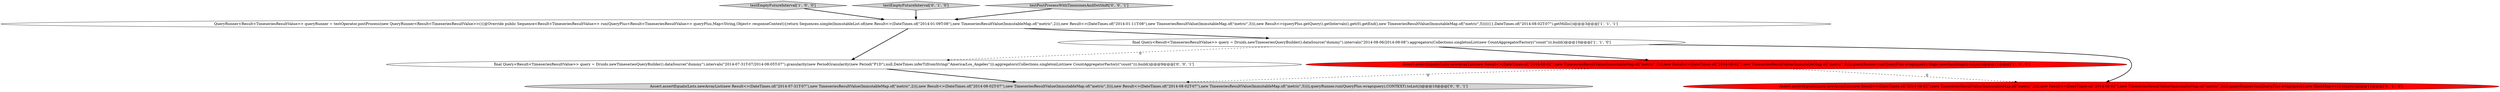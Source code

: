 digraph {
0 [style = filled, label = "QueryRunner<Result<TimeseriesResultValue>> queryRunner = testOperator.postProcess(new QueryRunner<Result<TimeseriesResultValue>>(){@Override public Sequence<Result<TimeseriesResultValue>> run(QueryPlus<Result<TimeseriesResultValue>> queryPlus,Map<String,Object> responseContext){return Sequences.simple(ImmutableList.of(new Result<>(DateTimes.of(\"2014-01-09T-08\"),new TimeseriesResultValue(ImmutableMap.of(\"metric\",2))),new Result<>(DateTimes.of(\"2014-01-11T-08\"),new TimeseriesResultValue(ImmutableMap.of(\"metric\",3))),new Result<>(queryPlus.getQuery().getIntervals().get(0).getEnd(),new TimeseriesResultValue(ImmutableMap.of(\"metric\",5)))))}},DateTimes.of(\"2014-08-02T-07\").getMillis())@@@3@@@['1', '1', '1']", fillcolor = white, shape = ellipse image = "AAA0AAABBB1BBB"];
1 [style = filled, label = "Assert.assertEquals(Lists.newArrayList(new Result<>(DateTimes.of(\"2014-08-02\"),new TimeseriesResultValue(ImmutableMap.of(\"metric\",2))),new Result<>(DateTimes.of(\"2014-08-02\"),new TimeseriesResultValue(ImmutableMap.of(\"metric\",3)))),queryRunner.run(QueryPlus.wrap(query),Maps.newHashMap()).toList())@@@11@@@['1', '0', '0']", fillcolor = red, shape = ellipse image = "AAA1AAABBB1BBB"];
7 [style = filled, label = "Assert.assertEquals(Lists.newArrayList(new Result<>(DateTimes.of(\"2014-07-31T-07\"),new TimeseriesResultValue(ImmutableMap.of(\"metric\",2))),new Result<>(DateTimes.of(\"2014-08-02T-07\"),new TimeseriesResultValue(ImmutableMap.of(\"metric\",3))),new Result<>(DateTimes.of(\"2014-08-02T-07\"),new TimeseriesResultValue(ImmutableMap.of(\"metric\",5)))),queryRunner.run(QueryPlus.wrap(query),CONTEXT).toList())@@@10@@@['0', '0', '1']", fillcolor = lightgray, shape = ellipse image = "AAA0AAABBB3BBB"];
3 [style = filled, label = "testEmptyFutureInterval['1', '0', '0']", fillcolor = lightgray, shape = diamond image = "AAA0AAABBB1BBB"];
8 [style = filled, label = "final Query<Result<TimeseriesResultValue>> query = Druids.newTimeseriesQueryBuilder().dataSource(\"dummy\").intervals(\"2014-07-31T-07/2014-08-05T-07\").granularity(new PeriodGranularity(new Period(\"P1D\"),null,DateTimes.inferTzfromString(\"America/Los_Angeles\"))).aggregators(Collections.singletonList(new CountAggregatorFactory(\"count\"))).build()@@@9@@@['0', '0', '1']", fillcolor = white, shape = ellipse image = "AAA0AAABBB3BBB"];
4 [style = filled, label = "Assert.assertEquals(Lists.newArrayList(new Result<>(DateTimes.of(\"2014-08-02\"),new TimeseriesResultValue(ImmutableMap.of(\"metric\",2))),new Result<>(DateTimes.of(\"2014-08-02\"),new TimeseriesResultValue(ImmutableMap.of(\"metric\",3)))),queryRunner.run(QueryPlus.wrap(query),new HashMap<>()).toList())@@@11@@@['0', '1', '0']", fillcolor = red, shape = ellipse image = "AAA1AAABBB2BBB"];
5 [style = filled, label = "testEmptyFutureInterval['0', '1', '0']", fillcolor = lightgray, shape = diamond image = "AAA0AAABBB2BBB"];
6 [style = filled, label = "testPostProcessWithTimezonesAndDstShift['0', '0', '1']", fillcolor = lightgray, shape = diamond image = "AAA0AAABBB3BBB"];
2 [style = filled, label = "final Query<Result<TimeseriesResultValue>> query = Druids.newTimeseriesQueryBuilder().dataSource(\"dummy\").intervals(\"2014-08-06/2014-08-08\").aggregators(Collections.singletonList(new CountAggregatorFactory(\"count\"))).build()@@@10@@@['1', '1', '0']", fillcolor = white, shape = ellipse image = "AAA0AAABBB1BBB"];
1->4 [style = dashed, label="0"];
6->0 [style = bold, label=""];
1->7 [style = dashed, label="0"];
5->0 [style = bold, label=""];
2->4 [style = bold, label=""];
2->8 [style = dashed, label="0"];
2->1 [style = bold, label=""];
3->0 [style = bold, label=""];
8->7 [style = bold, label=""];
0->2 [style = bold, label=""];
0->8 [style = bold, label=""];
}
